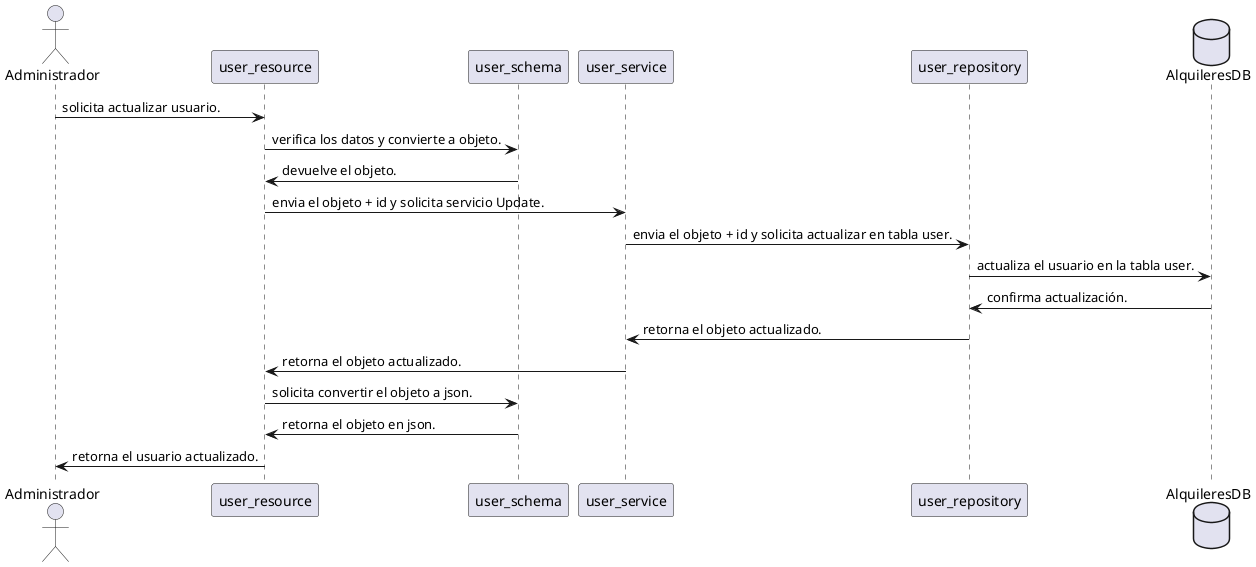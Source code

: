 @startuml Diagrama de Secuencia - Actualización de usuario

actor Administrador

Administrador -> user_resource: solicita actualizar usuario.
user_resource -> user_schema: verifica los datos y convierte a objeto.
user_schema -> user_resource: devuelve el objeto.
user_resource -> user_service: envia el objeto + id y solicita servicio Update.
user_service -> user_repository: envia el objeto + id y solicita actualizar en tabla user.

database AlquileresDB

user_repository -> AlquileresDB: actualiza el usuario en la tabla user.
AlquileresDB -> user_repository: confirma actualización.
user_repository -> user_service: retorna el objeto actualizado.
user_service -> user_resource: retorna el objeto actualizado.
user_resource -> user_schema: solicita convertir el objeto a json.
user_schema -> user_resource: retorna el objeto en json.
user_resource -> Administrador: retorna el usuario actualizado.

@enduml